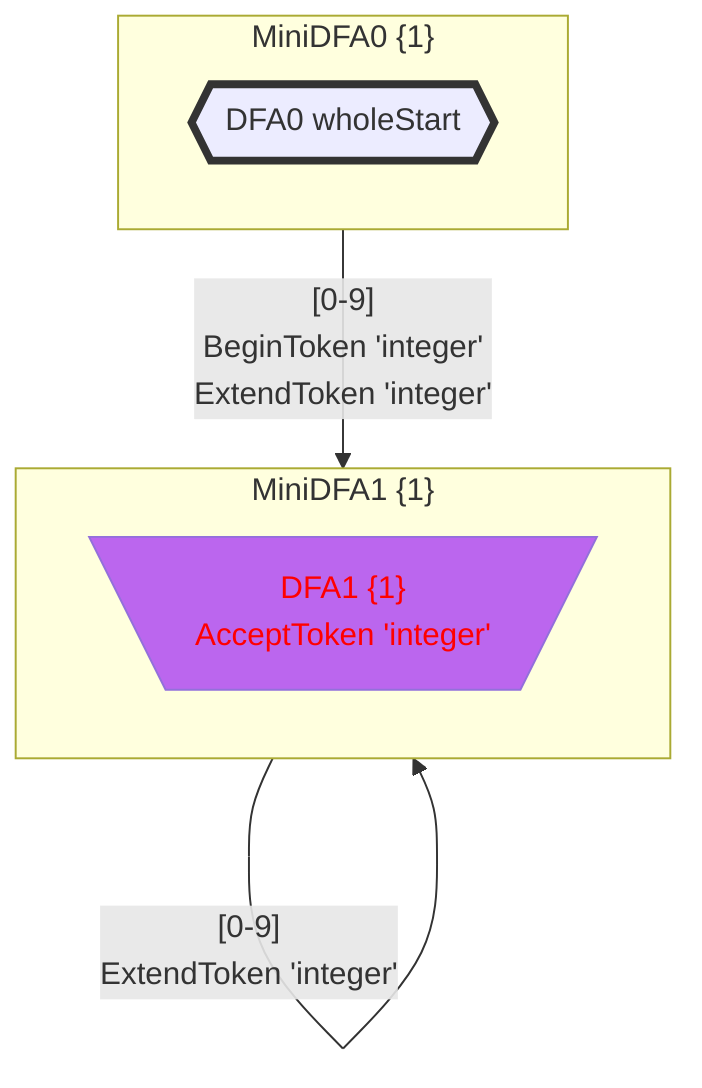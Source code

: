 flowchart
classDef c0001 color:#FF0000;
classDef c0010 stroke-dasharray: 10 10;
classDef c0011 stroke-dasharray: 10 10,color:#FF0000;
classDef c0100 fill:#BB66EE;
classDef c0101 fill:#BB66EE,color:#FF0000;
classDef c0110 fill:#BB66EE,stroke-dasharray: 10 10;
classDef c0111 fill:#BB66EE,stroke-dasharray: 10 10,color:#FF0000;
classDef c1000 stroke:#333,stroke-width:4px;
classDef c1001 stroke:#333,stroke-width:4px,color:#FF0000;
classDef c1010 stroke:#333,stroke-width:4px,stroke-dasharray: 10 10;
classDef c1011 stroke:#333,stroke-width:4px,stroke-dasharray: 10 10,color:#FF0000;
classDef c1100 stroke:#333,stroke-width:4px,fill:#BB66EE;
classDef c1101 stroke:#333,stroke-width:4px,fill:#BB66EE,color:#FF0000;
classDef c1110 stroke:#333,stroke-width:4px,fill:#BB66EE,stroke-dasharray: 10 10;
classDef c1111 stroke:#333,stroke-width:4px,fill:#BB66EE,stroke-dasharray: 10 10,color:#FF0000;
subgraph MiniDFA0_-471964189["MiniDFA0 {1}"]
DFA0_774839393_0{{"DFA0 wholeStart"}}
class DFA0_774839393_0 c1000;
end
class MiniDFA0_-471964189 c1000;
subgraph MiniDFA1_-1553326227["MiniDFA1 {1}"]
DFA1_1542509584_1[\"DFA1 {1}
AcceptToken 'integer'"/]
class DFA1_1542509584_1 c0101;
end
class MiniDFA1_-1553326227 c0101;
MiniDFA0_-471964189 -->|"[0-9]
BeginToken 'integer'
ExtendToken 'integer'"|MiniDFA1_-1553326227
MiniDFA1_-1553326227 -->|"[0-9]
ExtendToken 'integer'"|MiniDFA1_-1553326227